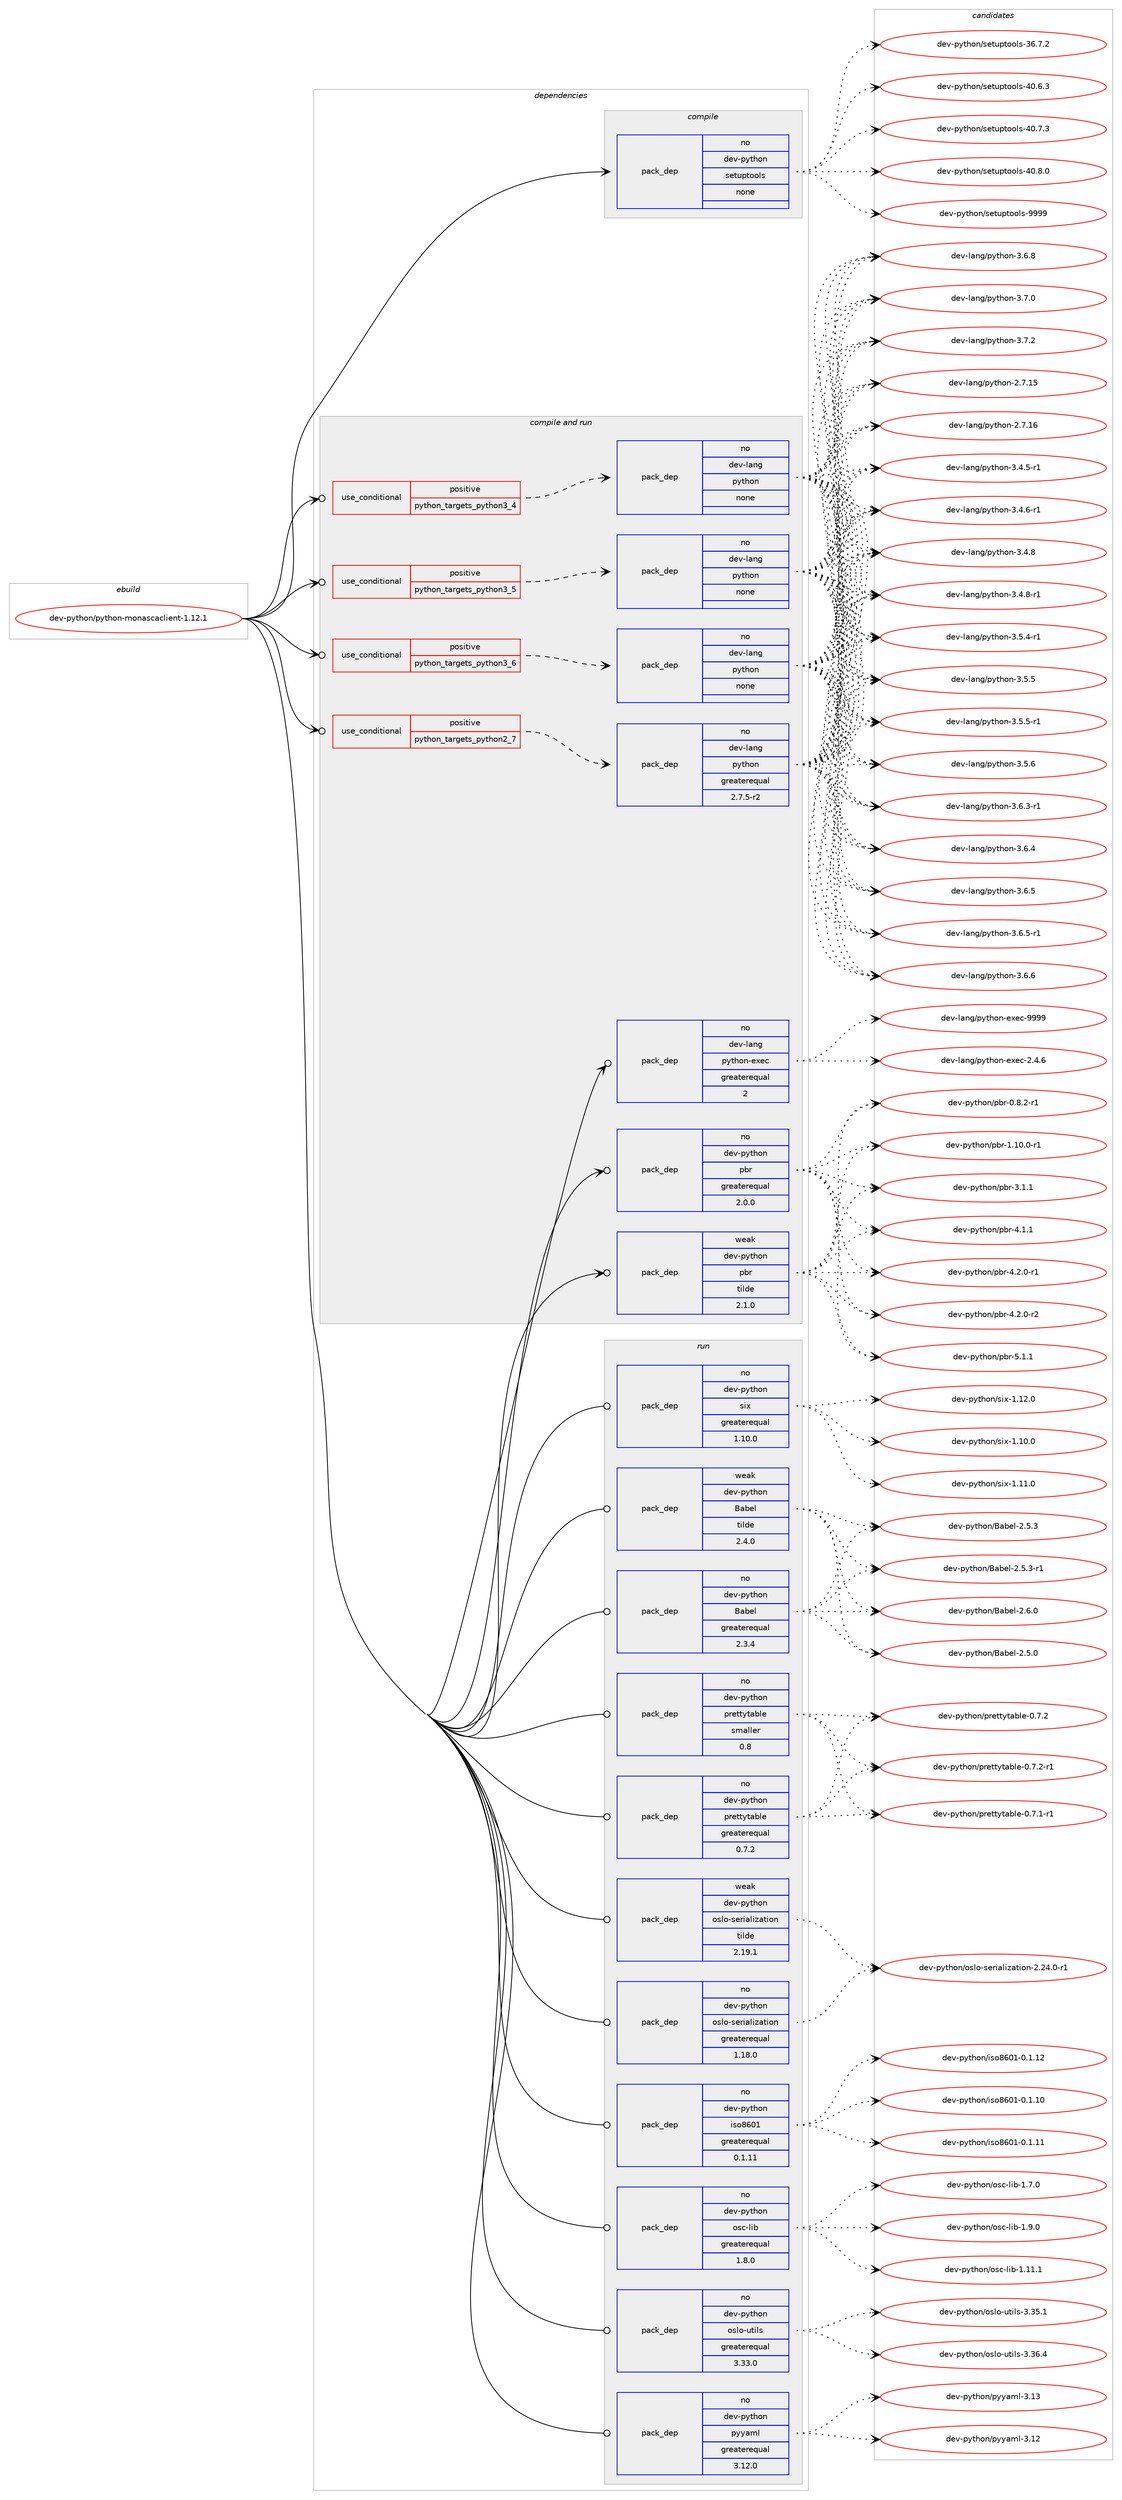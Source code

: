 digraph prolog {

# *************
# Graph options
# *************

newrank=true;
concentrate=true;
compound=true;
graph [rankdir=LR,fontname=Helvetica,fontsize=10,ranksep=1.5];#, ranksep=2.5, nodesep=0.2];
edge  [arrowhead=vee];
node  [fontname=Helvetica,fontsize=10];

# **********
# The ebuild
# **********

subgraph cluster_leftcol {
color=gray;
rank=same;
label=<<i>ebuild</i>>;
id [label="dev-python/python-monascaclient-1.12.1", color=red, width=4, href="../dev-python/python-monascaclient-1.12.1.svg"];
}

# ****************
# The dependencies
# ****************

subgraph cluster_midcol {
color=gray;
label=<<i>dependencies</i>>;
subgraph cluster_compile {
fillcolor="#eeeeee";
style=filled;
label=<<i>compile</i>>;
subgraph pack1029572 {
dependency1435786 [label=<<TABLE BORDER="0" CELLBORDER="1" CELLSPACING="0" CELLPADDING="4" WIDTH="220"><TR><TD ROWSPAN="6" CELLPADDING="30">pack_dep</TD></TR><TR><TD WIDTH="110">no</TD></TR><TR><TD>dev-python</TD></TR><TR><TD>setuptools</TD></TR><TR><TD>none</TD></TR><TR><TD></TD></TR></TABLE>>, shape=none, color=blue];
}
id:e -> dependency1435786:w [weight=20,style="solid",arrowhead="vee"];
}
subgraph cluster_compileandrun {
fillcolor="#eeeeee";
style=filled;
label=<<i>compile and run</i>>;
subgraph cond382860 {
dependency1435787 [label=<<TABLE BORDER="0" CELLBORDER="1" CELLSPACING="0" CELLPADDING="4"><TR><TD ROWSPAN="3" CELLPADDING="10">use_conditional</TD></TR><TR><TD>positive</TD></TR><TR><TD>python_targets_python2_7</TD></TR></TABLE>>, shape=none, color=red];
subgraph pack1029573 {
dependency1435788 [label=<<TABLE BORDER="0" CELLBORDER="1" CELLSPACING="0" CELLPADDING="4" WIDTH="220"><TR><TD ROWSPAN="6" CELLPADDING="30">pack_dep</TD></TR><TR><TD WIDTH="110">no</TD></TR><TR><TD>dev-lang</TD></TR><TR><TD>python</TD></TR><TR><TD>greaterequal</TD></TR><TR><TD>2.7.5-r2</TD></TR></TABLE>>, shape=none, color=blue];
}
dependency1435787:e -> dependency1435788:w [weight=20,style="dashed",arrowhead="vee"];
}
id:e -> dependency1435787:w [weight=20,style="solid",arrowhead="odotvee"];
subgraph cond382861 {
dependency1435789 [label=<<TABLE BORDER="0" CELLBORDER="1" CELLSPACING="0" CELLPADDING="4"><TR><TD ROWSPAN="3" CELLPADDING="10">use_conditional</TD></TR><TR><TD>positive</TD></TR><TR><TD>python_targets_python3_4</TD></TR></TABLE>>, shape=none, color=red];
subgraph pack1029574 {
dependency1435790 [label=<<TABLE BORDER="0" CELLBORDER="1" CELLSPACING="0" CELLPADDING="4" WIDTH="220"><TR><TD ROWSPAN="6" CELLPADDING="30">pack_dep</TD></TR><TR><TD WIDTH="110">no</TD></TR><TR><TD>dev-lang</TD></TR><TR><TD>python</TD></TR><TR><TD>none</TD></TR><TR><TD></TD></TR></TABLE>>, shape=none, color=blue];
}
dependency1435789:e -> dependency1435790:w [weight=20,style="dashed",arrowhead="vee"];
}
id:e -> dependency1435789:w [weight=20,style="solid",arrowhead="odotvee"];
subgraph cond382862 {
dependency1435791 [label=<<TABLE BORDER="0" CELLBORDER="1" CELLSPACING="0" CELLPADDING="4"><TR><TD ROWSPAN="3" CELLPADDING="10">use_conditional</TD></TR><TR><TD>positive</TD></TR><TR><TD>python_targets_python3_5</TD></TR></TABLE>>, shape=none, color=red];
subgraph pack1029575 {
dependency1435792 [label=<<TABLE BORDER="0" CELLBORDER="1" CELLSPACING="0" CELLPADDING="4" WIDTH="220"><TR><TD ROWSPAN="6" CELLPADDING="30">pack_dep</TD></TR><TR><TD WIDTH="110">no</TD></TR><TR><TD>dev-lang</TD></TR><TR><TD>python</TD></TR><TR><TD>none</TD></TR><TR><TD></TD></TR></TABLE>>, shape=none, color=blue];
}
dependency1435791:e -> dependency1435792:w [weight=20,style="dashed",arrowhead="vee"];
}
id:e -> dependency1435791:w [weight=20,style="solid",arrowhead="odotvee"];
subgraph cond382863 {
dependency1435793 [label=<<TABLE BORDER="0" CELLBORDER="1" CELLSPACING="0" CELLPADDING="4"><TR><TD ROWSPAN="3" CELLPADDING="10">use_conditional</TD></TR><TR><TD>positive</TD></TR><TR><TD>python_targets_python3_6</TD></TR></TABLE>>, shape=none, color=red];
subgraph pack1029576 {
dependency1435794 [label=<<TABLE BORDER="0" CELLBORDER="1" CELLSPACING="0" CELLPADDING="4" WIDTH="220"><TR><TD ROWSPAN="6" CELLPADDING="30">pack_dep</TD></TR><TR><TD WIDTH="110">no</TD></TR><TR><TD>dev-lang</TD></TR><TR><TD>python</TD></TR><TR><TD>none</TD></TR><TR><TD></TD></TR></TABLE>>, shape=none, color=blue];
}
dependency1435793:e -> dependency1435794:w [weight=20,style="dashed",arrowhead="vee"];
}
id:e -> dependency1435793:w [weight=20,style="solid",arrowhead="odotvee"];
subgraph pack1029577 {
dependency1435795 [label=<<TABLE BORDER="0" CELLBORDER="1" CELLSPACING="0" CELLPADDING="4" WIDTH="220"><TR><TD ROWSPAN="6" CELLPADDING="30">pack_dep</TD></TR><TR><TD WIDTH="110">no</TD></TR><TR><TD>dev-lang</TD></TR><TR><TD>python-exec</TD></TR><TR><TD>greaterequal</TD></TR><TR><TD>2</TD></TR></TABLE>>, shape=none, color=blue];
}
id:e -> dependency1435795:w [weight=20,style="solid",arrowhead="odotvee"];
subgraph pack1029578 {
dependency1435796 [label=<<TABLE BORDER="0" CELLBORDER="1" CELLSPACING="0" CELLPADDING="4" WIDTH="220"><TR><TD ROWSPAN="6" CELLPADDING="30">pack_dep</TD></TR><TR><TD WIDTH="110">no</TD></TR><TR><TD>dev-python</TD></TR><TR><TD>pbr</TD></TR><TR><TD>greaterequal</TD></TR><TR><TD>2.0.0</TD></TR></TABLE>>, shape=none, color=blue];
}
id:e -> dependency1435796:w [weight=20,style="solid",arrowhead="odotvee"];
subgraph pack1029579 {
dependency1435797 [label=<<TABLE BORDER="0" CELLBORDER="1" CELLSPACING="0" CELLPADDING="4" WIDTH="220"><TR><TD ROWSPAN="6" CELLPADDING="30">pack_dep</TD></TR><TR><TD WIDTH="110">weak</TD></TR><TR><TD>dev-python</TD></TR><TR><TD>pbr</TD></TR><TR><TD>tilde</TD></TR><TR><TD>2.1.0</TD></TR></TABLE>>, shape=none, color=blue];
}
id:e -> dependency1435797:w [weight=20,style="solid",arrowhead="odotvee"];
}
subgraph cluster_run {
fillcolor="#eeeeee";
style=filled;
label=<<i>run</i>>;
subgraph pack1029580 {
dependency1435798 [label=<<TABLE BORDER="0" CELLBORDER="1" CELLSPACING="0" CELLPADDING="4" WIDTH="220"><TR><TD ROWSPAN="6" CELLPADDING="30">pack_dep</TD></TR><TR><TD WIDTH="110">no</TD></TR><TR><TD>dev-python</TD></TR><TR><TD>Babel</TD></TR><TR><TD>greaterequal</TD></TR><TR><TD>2.3.4</TD></TR></TABLE>>, shape=none, color=blue];
}
id:e -> dependency1435798:w [weight=20,style="solid",arrowhead="odot"];
subgraph pack1029581 {
dependency1435799 [label=<<TABLE BORDER="0" CELLBORDER="1" CELLSPACING="0" CELLPADDING="4" WIDTH="220"><TR><TD ROWSPAN="6" CELLPADDING="30">pack_dep</TD></TR><TR><TD WIDTH="110">no</TD></TR><TR><TD>dev-python</TD></TR><TR><TD>iso8601</TD></TR><TR><TD>greaterequal</TD></TR><TR><TD>0.1.11</TD></TR></TABLE>>, shape=none, color=blue];
}
id:e -> dependency1435799:w [weight=20,style="solid",arrowhead="odot"];
subgraph pack1029582 {
dependency1435800 [label=<<TABLE BORDER="0" CELLBORDER="1" CELLSPACING="0" CELLPADDING="4" WIDTH="220"><TR><TD ROWSPAN="6" CELLPADDING="30">pack_dep</TD></TR><TR><TD WIDTH="110">no</TD></TR><TR><TD>dev-python</TD></TR><TR><TD>osc-lib</TD></TR><TR><TD>greaterequal</TD></TR><TR><TD>1.8.0</TD></TR></TABLE>>, shape=none, color=blue];
}
id:e -> dependency1435800:w [weight=20,style="solid",arrowhead="odot"];
subgraph pack1029583 {
dependency1435801 [label=<<TABLE BORDER="0" CELLBORDER="1" CELLSPACING="0" CELLPADDING="4" WIDTH="220"><TR><TD ROWSPAN="6" CELLPADDING="30">pack_dep</TD></TR><TR><TD WIDTH="110">no</TD></TR><TR><TD>dev-python</TD></TR><TR><TD>oslo-serialization</TD></TR><TR><TD>greaterequal</TD></TR><TR><TD>1.18.0</TD></TR></TABLE>>, shape=none, color=blue];
}
id:e -> dependency1435801:w [weight=20,style="solid",arrowhead="odot"];
subgraph pack1029584 {
dependency1435802 [label=<<TABLE BORDER="0" CELLBORDER="1" CELLSPACING="0" CELLPADDING="4" WIDTH="220"><TR><TD ROWSPAN="6" CELLPADDING="30">pack_dep</TD></TR><TR><TD WIDTH="110">no</TD></TR><TR><TD>dev-python</TD></TR><TR><TD>oslo-utils</TD></TR><TR><TD>greaterequal</TD></TR><TR><TD>3.33.0</TD></TR></TABLE>>, shape=none, color=blue];
}
id:e -> dependency1435802:w [weight=20,style="solid",arrowhead="odot"];
subgraph pack1029585 {
dependency1435803 [label=<<TABLE BORDER="0" CELLBORDER="1" CELLSPACING="0" CELLPADDING="4" WIDTH="220"><TR><TD ROWSPAN="6" CELLPADDING="30">pack_dep</TD></TR><TR><TD WIDTH="110">no</TD></TR><TR><TD>dev-python</TD></TR><TR><TD>prettytable</TD></TR><TR><TD>greaterequal</TD></TR><TR><TD>0.7.2</TD></TR></TABLE>>, shape=none, color=blue];
}
id:e -> dependency1435803:w [weight=20,style="solid",arrowhead="odot"];
subgraph pack1029586 {
dependency1435804 [label=<<TABLE BORDER="0" CELLBORDER="1" CELLSPACING="0" CELLPADDING="4" WIDTH="220"><TR><TD ROWSPAN="6" CELLPADDING="30">pack_dep</TD></TR><TR><TD WIDTH="110">no</TD></TR><TR><TD>dev-python</TD></TR><TR><TD>prettytable</TD></TR><TR><TD>smaller</TD></TR><TR><TD>0.8</TD></TR></TABLE>>, shape=none, color=blue];
}
id:e -> dependency1435804:w [weight=20,style="solid",arrowhead="odot"];
subgraph pack1029587 {
dependency1435805 [label=<<TABLE BORDER="0" CELLBORDER="1" CELLSPACING="0" CELLPADDING="4" WIDTH="220"><TR><TD ROWSPAN="6" CELLPADDING="30">pack_dep</TD></TR><TR><TD WIDTH="110">no</TD></TR><TR><TD>dev-python</TD></TR><TR><TD>pyyaml</TD></TR><TR><TD>greaterequal</TD></TR><TR><TD>3.12.0</TD></TR></TABLE>>, shape=none, color=blue];
}
id:e -> dependency1435805:w [weight=20,style="solid",arrowhead="odot"];
subgraph pack1029588 {
dependency1435806 [label=<<TABLE BORDER="0" CELLBORDER="1" CELLSPACING="0" CELLPADDING="4" WIDTH="220"><TR><TD ROWSPAN="6" CELLPADDING="30">pack_dep</TD></TR><TR><TD WIDTH="110">no</TD></TR><TR><TD>dev-python</TD></TR><TR><TD>six</TD></TR><TR><TD>greaterequal</TD></TR><TR><TD>1.10.0</TD></TR></TABLE>>, shape=none, color=blue];
}
id:e -> dependency1435806:w [weight=20,style="solid",arrowhead="odot"];
subgraph pack1029589 {
dependency1435807 [label=<<TABLE BORDER="0" CELLBORDER="1" CELLSPACING="0" CELLPADDING="4" WIDTH="220"><TR><TD ROWSPAN="6" CELLPADDING="30">pack_dep</TD></TR><TR><TD WIDTH="110">weak</TD></TR><TR><TD>dev-python</TD></TR><TR><TD>Babel</TD></TR><TR><TD>tilde</TD></TR><TR><TD>2.4.0</TD></TR></TABLE>>, shape=none, color=blue];
}
id:e -> dependency1435807:w [weight=20,style="solid",arrowhead="odot"];
subgraph pack1029590 {
dependency1435808 [label=<<TABLE BORDER="0" CELLBORDER="1" CELLSPACING="0" CELLPADDING="4" WIDTH="220"><TR><TD ROWSPAN="6" CELLPADDING="30">pack_dep</TD></TR><TR><TD WIDTH="110">weak</TD></TR><TR><TD>dev-python</TD></TR><TR><TD>oslo-serialization</TD></TR><TR><TD>tilde</TD></TR><TR><TD>2.19.1</TD></TR></TABLE>>, shape=none, color=blue];
}
id:e -> dependency1435808:w [weight=20,style="solid",arrowhead="odot"];
}
}

# **************
# The candidates
# **************

subgraph cluster_choices {
rank=same;
color=gray;
label=<<i>candidates</i>>;

subgraph choice1029572 {
color=black;
nodesep=1;
choice100101118451121211161041111104711510111611711211611111110811545515446554650 [label="dev-python/setuptools-36.7.2", color=red, width=4,href="../dev-python/setuptools-36.7.2.svg"];
choice100101118451121211161041111104711510111611711211611111110811545524846544651 [label="dev-python/setuptools-40.6.3", color=red, width=4,href="../dev-python/setuptools-40.6.3.svg"];
choice100101118451121211161041111104711510111611711211611111110811545524846554651 [label="dev-python/setuptools-40.7.3", color=red, width=4,href="../dev-python/setuptools-40.7.3.svg"];
choice100101118451121211161041111104711510111611711211611111110811545524846564648 [label="dev-python/setuptools-40.8.0", color=red, width=4,href="../dev-python/setuptools-40.8.0.svg"];
choice10010111845112121116104111110471151011161171121161111111081154557575757 [label="dev-python/setuptools-9999", color=red, width=4,href="../dev-python/setuptools-9999.svg"];
dependency1435786:e -> choice100101118451121211161041111104711510111611711211611111110811545515446554650:w [style=dotted,weight="100"];
dependency1435786:e -> choice100101118451121211161041111104711510111611711211611111110811545524846544651:w [style=dotted,weight="100"];
dependency1435786:e -> choice100101118451121211161041111104711510111611711211611111110811545524846554651:w [style=dotted,weight="100"];
dependency1435786:e -> choice100101118451121211161041111104711510111611711211611111110811545524846564648:w [style=dotted,weight="100"];
dependency1435786:e -> choice10010111845112121116104111110471151011161171121161111111081154557575757:w [style=dotted,weight="100"];
}
subgraph choice1029573 {
color=black;
nodesep=1;
choice10010111845108971101034711212111610411111045504655464953 [label="dev-lang/python-2.7.15", color=red, width=4,href="../dev-lang/python-2.7.15.svg"];
choice10010111845108971101034711212111610411111045504655464954 [label="dev-lang/python-2.7.16", color=red, width=4,href="../dev-lang/python-2.7.16.svg"];
choice1001011184510897110103471121211161041111104551465246534511449 [label="dev-lang/python-3.4.5-r1", color=red, width=4,href="../dev-lang/python-3.4.5-r1.svg"];
choice1001011184510897110103471121211161041111104551465246544511449 [label="dev-lang/python-3.4.6-r1", color=red, width=4,href="../dev-lang/python-3.4.6-r1.svg"];
choice100101118451089711010347112121116104111110455146524656 [label="dev-lang/python-3.4.8", color=red, width=4,href="../dev-lang/python-3.4.8.svg"];
choice1001011184510897110103471121211161041111104551465246564511449 [label="dev-lang/python-3.4.8-r1", color=red, width=4,href="../dev-lang/python-3.4.8-r1.svg"];
choice1001011184510897110103471121211161041111104551465346524511449 [label="dev-lang/python-3.5.4-r1", color=red, width=4,href="../dev-lang/python-3.5.4-r1.svg"];
choice100101118451089711010347112121116104111110455146534653 [label="dev-lang/python-3.5.5", color=red, width=4,href="../dev-lang/python-3.5.5.svg"];
choice1001011184510897110103471121211161041111104551465346534511449 [label="dev-lang/python-3.5.5-r1", color=red, width=4,href="../dev-lang/python-3.5.5-r1.svg"];
choice100101118451089711010347112121116104111110455146534654 [label="dev-lang/python-3.5.6", color=red, width=4,href="../dev-lang/python-3.5.6.svg"];
choice1001011184510897110103471121211161041111104551465446514511449 [label="dev-lang/python-3.6.3-r1", color=red, width=4,href="../dev-lang/python-3.6.3-r1.svg"];
choice100101118451089711010347112121116104111110455146544652 [label="dev-lang/python-3.6.4", color=red, width=4,href="../dev-lang/python-3.6.4.svg"];
choice100101118451089711010347112121116104111110455146544653 [label="dev-lang/python-3.6.5", color=red, width=4,href="../dev-lang/python-3.6.5.svg"];
choice1001011184510897110103471121211161041111104551465446534511449 [label="dev-lang/python-3.6.5-r1", color=red, width=4,href="../dev-lang/python-3.6.5-r1.svg"];
choice100101118451089711010347112121116104111110455146544654 [label="dev-lang/python-3.6.6", color=red, width=4,href="../dev-lang/python-3.6.6.svg"];
choice100101118451089711010347112121116104111110455146544656 [label="dev-lang/python-3.6.8", color=red, width=4,href="../dev-lang/python-3.6.8.svg"];
choice100101118451089711010347112121116104111110455146554648 [label="dev-lang/python-3.7.0", color=red, width=4,href="../dev-lang/python-3.7.0.svg"];
choice100101118451089711010347112121116104111110455146554650 [label="dev-lang/python-3.7.2", color=red, width=4,href="../dev-lang/python-3.7.2.svg"];
dependency1435788:e -> choice10010111845108971101034711212111610411111045504655464953:w [style=dotted,weight="100"];
dependency1435788:e -> choice10010111845108971101034711212111610411111045504655464954:w [style=dotted,weight="100"];
dependency1435788:e -> choice1001011184510897110103471121211161041111104551465246534511449:w [style=dotted,weight="100"];
dependency1435788:e -> choice1001011184510897110103471121211161041111104551465246544511449:w [style=dotted,weight="100"];
dependency1435788:e -> choice100101118451089711010347112121116104111110455146524656:w [style=dotted,weight="100"];
dependency1435788:e -> choice1001011184510897110103471121211161041111104551465246564511449:w [style=dotted,weight="100"];
dependency1435788:e -> choice1001011184510897110103471121211161041111104551465346524511449:w [style=dotted,weight="100"];
dependency1435788:e -> choice100101118451089711010347112121116104111110455146534653:w [style=dotted,weight="100"];
dependency1435788:e -> choice1001011184510897110103471121211161041111104551465346534511449:w [style=dotted,weight="100"];
dependency1435788:e -> choice100101118451089711010347112121116104111110455146534654:w [style=dotted,weight="100"];
dependency1435788:e -> choice1001011184510897110103471121211161041111104551465446514511449:w [style=dotted,weight="100"];
dependency1435788:e -> choice100101118451089711010347112121116104111110455146544652:w [style=dotted,weight="100"];
dependency1435788:e -> choice100101118451089711010347112121116104111110455146544653:w [style=dotted,weight="100"];
dependency1435788:e -> choice1001011184510897110103471121211161041111104551465446534511449:w [style=dotted,weight="100"];
dependency1435788:e -> choice100101118451089711010347112121116104111110455146544654:w [style=dotted,weight="100"];
dependency1435788:e -> choice100101118451089711010347112121116104111110455146544656:w [style=dotted,weight="100"];
dependency1435788:e -> choice100101118451089711010347112121116104111110455146554648:w [style=dotted,weight="100"];
dependency1435788:e -> choice100101118451089711010347112121116104111110455146554650:w [style=dotted,weight="100"];
}
subgraph choice1029574 {
color=black;
nodesep=1;
choice10010111845108971101034711212111610411111045504655464953 [label="dev-lang/python-2.7.15", color=red, width=4,href="../dev-lang/python-2.7.15.svg"];
choice10010111845108971101034711212111610411111045504655464954 [label="dev-lang/python-2.7.16", color=red, width=4,href="../dev-lang/python-2.7.16.svg"];
choice1001011184510897110103471121211161041111104551465246534511449 [label="dev-lang/python-3.4.5-r1", color=red, width=4,href="../dev-lang/python-3.4.5-r1.svg"];
choice1001011184510897110103471121211161041111104551465246544511449 [label="dev-lang/python-3.4.6-r1", color=red, width=4,href="../dev-lang/python-3.4.6-r1.svg"];
choice100101118451089711010347112121116104111110455146524656 [label="dev-lang/python-3.4.8", color=red, width=4,href="../dev-lang/python-3.4.8.svg"];
choice1001011184510897110103471121211161041111104551465246564511449 [label="dev-lang/python-3.4.8-r1", color=red, width=4,href="../dev-lang/python-3.4.8-r1.svg"];
choice1001011184510897110103471121211161041111104551465346524511449 [label="dev-lang/python-3.5.4-r1", color=red, width=4,href="../dev-lang/python-3.5.4-r1.svg"];
choice100101118451089711010347112121116104111110455146534653 [label="dev-lang/python-3.5.5", color=red, width=4,href="../dev-lang/python-3.5.5.svg"];
choice1001011184510897110103471121211161041111104551465346534511449 [label="dev-lang/python-3.5.5-r1", color=red, width=4,href="../dev-lang/python-3.5.5-r1.svg"];
choice100101118451089711010347112121116104111110455146534654 [label="dev-lang/python-3.5.6", color=red, width=4,href="../dev-lang/python-3.5.6.svg"];
choice1001011184510897110103471121211161041111104551465446514511449 [label="dev-lang/python-3.6.3-r1", color=red, width=4,href="../dev-lang/python-3.6.3-r1.svg"];
choice100101118451089711010347112121116104111110455146544652 [label="dev-lang/python-3.6.4", color=red, width=4,href="../dev-lang/python-3.6.4.svg"];
choice100101118451089711010347112121116104111110455146544653 [label="dev-lang/python-3.6.5", color=red, width=4,href="../dev-lang/python-3.6.5.svg"];
choice1001011184510897110103471121211161041111104551465446534511449 [label="dev-lang/python-3.6.5-r1", color=red, width=4,href="../dev-lang/python-3.6.5-r1.svg"];
choice100101118451089711010347112121116104111110455146544654 [label="dev-lang/python-3.6.6", color=red, width=4,href="../dev-lang/python-3.6.6.svg"];
choice100101118451089711010347112121116104111110455146544656 [label="dev-lang/python-3.6.8", color=red, width=4,href="../dev-lang/python-3.6.8.svg"];
choice100101118451089711010347112121116104111110455146554648 [label="dev-lang/python-3.7.0", color=red, width=4,href="../dev-lang/python-3.7.0.svg"];
choice100101118451089711010347112121116104111110455146554650 [label="dev-lang/python-3.7.2", color=red, width=4,href="../dev-lang/python-3.7.2.svg"];
dependency1435790:e -> choice10010111845108971101034711212111610411111045504655464953:w [style=dotted,weight="100"];
dependency1435790:e -> choice10010111845108971101034711212111610411111045504655464954:w [style=dotted,weight="100"];
dependency1435790:e -> choice1001011184510897110103471121211161041111104551465246534511449:w [style=dotted,weight="100"];
dependency1435790:e -> choice1001011184510897110103471121211161041111104551465246544511449:w [style=dotted,weight="100"];
dependency1435790:e -> choice100101118451089711010347112121116104111110455146524656:w [style=dotted,weight="100"];
dependency1435790:e -> choice1001011184510897110103471121211161041111104551465246564511449:w [style=dotted,weight="100"];
dependency1435790:e -> choice1001011184510897110103471121211161041111104551465346524511449:w [style=dotted,weight="100"];
dependency1435790:e -> choice100101118451089711010347112121116104111110455146534653:w [style=dotted,weight="100"];
dependency1435790:e -> choice1001011184510897110103471121211161041111104551465346534511449:w [style=dotted,weight="100"];
dependency1435790:e -> choice100101118451089711010347112121116104111110455146534654:w [style=dotted,weight="100"];
dependency1435790:e -> choice1001011184510897110103471121211161041111104551465446514511449:w [style=dotted,weight="100"];
dependency1435790:e -> choice100101118451089711010347112121116104111110455146544652:w [style=dotted,weight="100"];
dependency1435790:e -> choice100101118451089711010347112121116104111110455146544653:w [style=dotted,weight="100"];
dependency1435790:e -> choice1001011184510897110103471121211161041111104551465446534511449:w [style=dotted,weight="100"];
dependency1435790:e -> choice100101118451089711010347112121116104111110455146544654:w [style=dotted,weight="100"];
dependency1435790:e -> choice100101118451089711010347112121116104111110455146544656:w [style=dotted,weight="100"];
dependency1435790:e -> choice100101118451089711010347112121116104111110455146554648:w [style=dotted,weight="100"];
dependency1435790:e -> choice100101118451089711010347112121116104111110455146554650:w [style=dotted,weight="100"];
}
subgraph choice1029575 {
color=black;
nodesep=1;
choice10010111845108971101034711212111610411111045504655464953 [label="dev-lang/python-2.7.15", color=red, width=4,href="../dev-lang/python-2.7.15.svg"];
choice10010111845108971101034711212111610411111045504655464954 [label="dev-lang/python-2.7.16", color=red, width=4,href="../dev-lang/python-2.7.16.svg"];
choice1001011184510897110103471121211161041111104551465246534511449 [label="dev-lang/python-3.4.5-r1", color=red, width=4,href="../dev-lang/python-3.4.5-r1.svg"];
choice1001011184510897110103471121211161041111104551465246544511449 [label="dev-lang/python-3.4.6-r1", color=red, width=4,href="../dev-lang/python-3.4.6-r1.svg"];
choice100101118451089711010347112121116104111110455146524656 [label="dev-lang/python-3.4.8", color=red, width=4,href="../dev-lang/python-3.4.8.svg"];
choice1001011184510897110103471121211161041111104551465246564511449 [label="dev-lang/python-3.4.8-r1", color=red, width=4,href="../dev-lang/python-3.4.8-r1.svg"];
choice1001011184510897110103471121211161041111104551465346524511449 [label="dev-lang/python-3.5.4-r1", color=red, width=4,href="../dev-lang/python-3.5.4-r1.svg"];
choice100101118451089711010347112121116104111110455146534653 [label="dev-lang/python-3.5.5", color=red, width=4,href="../dev-lang/python-3.5.5.svg"];
choice1001011184510897110103471121211161041111104551465346534511449 [label="dev-lang/python-3.5.5-r1", color=red, width=4,href="../dev-lang/python-3.5.5-r1.svg"];
choice100101118451089711010347112121116104111110455146534654 [label="dev-lang/python-3.5.6", color=red, width=4,href="../dev-lang/python-3.5.6.svg"];
choice1001011184510897110103471121211161041111104551465446514511449 [label="dev-lang/python-3.6.3-r1", color=red, width=4,href="../dev-lang/python-3.6.3-r1.svg"];
choice100101118451089711010347112121116104111110455146544652 [label="dev-lang/python-3.6.4", color=red, width=4,href="../dev-lang/python-3.6.4.svg"];
choice100101118451089711010347112121116104111110455146544653 [label="dev-lang/python-3.6.5", color=red, width=4,href="../dev-lang/python-3.6.5.svg"];
choice1001011184510897110103471121211161041111104551465446534511449 [label="dev-lang/python-3.6.5-r1", color=red, width=4,href="../dev-lang/python-3.6.5-r1.svg"];
choice100101118451089711010347112121116104111110455146544654 [label="dev-lang/python-3.6.6", color=red, width=4,href="../dev-lang/python-3.6.6.svg"];
choice100101118451089711010347112121116104111110455146544656 [label="dev-lang/python-3.6.8", color=red, width=4,href="../dev-lang/python-3.6.8.svg"];
choice100101118451089711010347112121116104111110455146554648 [label="dev-lang/python-3.7.0", color=red, width=4,href="../dev-lang/python-3.7.0.svg"];
choice100101118451089711010347112121116104111110455146554650 [label="dev-lang/python-3.7.2", color=red, width=4,href="../dev-lang/python-3.7.2.svg"];
dependency1435792:e -> choice10010111845108971101034711212111610411111045504655464953:w [style=dotted,weight="100"];
dependency1435792:e -> choice10010111845108971101034711212111610411111045504655464954:w [style=dotted,weight="100"];
dependency1435792:e -> choice1001011184510897110103471121211161041111104551465246534511449:w [style=dotted,weight="100"];
dependency1435792:e -> choice1001011184510897110103471121211161041111104551465246544511449:w [style=dotted,weight="100"];
dependency1435792:e -> choice100101118451089711010347112121116104111110455146524656:w [style=dotted,weight="100"];
dependency1435792:e -> choice1001011184510897110103471121211161041111104551465246564511449:w [style=dotted,weight="100"];
dependency1435792:e -> choice1001011184510897110103471121211161041111104551465346524511449:w [style=dotted,weight="100"];
dependency1435792:e -> choice100101118451089711010347112121116104111110455146534653:w [style=dotted,weight="100"];
dependency1435792:e -> choice1001011184510897110103471121211161041111104551465346534511449:w [style=dotted,weight="100"];
dependency1435792:e -> choice100101118451089711010347112121116104111110455146534654:w [style=dotted,weight="100"];
dependency1435792:e -> choice1001011184510897110103471121211161041111104551465446514511449:w [style=dotted,weight="100"];
dependency1435792:e -> choice100101118451089711010347112121116104111110455146544652:w [style=dotted,weight="100"];
dependency1435792:e -> choice100101118451089711010347112121116104111110455146544653:w [style=dotted,weight="100"];
dependency1435792:e -> choice1001011184510897110103471121211161041111104551465446534511449:w [style=dotted,weight="100"];
dependency1435792:e -> choice100101118451089711010347112121116104111110455146544654:w [style=dotted,weight="100"];
dependency1435792:e -> choice100101118451089711010347112121116104111110455146544656:w [style=dotted,weight="100"];
dependency1435792:e -> choice100101118451089711010347112121116104111110455146554648:w [style=dotted,weight="100"];
dependency1435792:e -> choice100101118451089711010347112121116104111110455146554650:w [style=dotted,weight="100"];
}
subgraph choice1029576 {
color=black;
nodesep=1;
choice10010111845108971101034711212111610411111045504655464953 [label="dev-lang/python-2.7.15", color=red, width=4,href="../dev-lang/python-2.7.15.svg"];
choice10010111845108971101034711212111610411111045504655464954 [label="dev-lang/python-2.7.16", color=red, width=4,href="../dev-lang/python-2.7.16.svg"];
choice1001011184510897110103471121211161041111104551465246534511449 [label="dev-lang/python-3.4.5-r1", color=red, width=4,href="../dev-lang/python-3.4.5-r1.svg"];
choice1001011184510897110103471121211161041111104551465246544511449 [label="dev-lang/python-3.4.6-r1", color=red, width=4,href="../dev-lang/python-3.4.6-r1.svg"];
choice100101118451089711010347112121116104111110455146524656 [label="dev-lang/python-3.4.8", color=red, width=4,href="../dev-lang/python-3.4.8.svg"];
choice1001011184510897110103471121211161041111104551465246564511449 [label="dev-lang/python-3.4.8-r1", color=red, width=4,href="../dev-lang/python-3.4.8-r1.svg"];
choice1001011184510897110103471121211161041111104551465346524511449 [label="dev-lang/python-3.5.4-r1", color=red, width=4,href="../dev-lang/python-3.5.4-r1.svg"];
choice100101118451089711010347112121116104111110455146534653 [label="dev-lang/python-3.5.5", color=red, width=4,href="../dev-lang/python-3.5.5.svg"];
choice1001011184510897110103471121211161041111104551465346534511449 [label="dev-lang/python-3.5.5-r1", color=red, width=4,href="../dev-lang/python-3.5.5-r1.svg"];
choice100101118451089711010347112121116104111110455146534654 [label="dev-lang/python-3.5.6", color=red, width=4,href="../dev-lang/python-3.5.6.svg"];
choice1001011184510897110103471121211161041111104551465446514511449 [label="dev-lang/python-3.6.3-r1", color=red, width=4,href="../dev-lang/python-3.6.3-r1.svg"];
choice100101118451089711010347112121116104111110455146544652 [label="dev-lang/python-3.6.4", color=red, width=4,href="../dev-lang/python-3.6.4.svg"];
choice100101118451089711010347112121116104111110455146544653 [label="dev-lang/python-3.6.5", color=red, width=4,href="../dev-lang/python-3.6.5.svg"];
choice1001011184510897110103471121211161041111104551465446534511449 [label="dev-lang/python-3.6.5-r1", color=red, width=4,href="../dev-lang/python-3.6.5-r1.svg"];
choice100101118451089711010347112121116104111110455146544654 [label="dev-lang/python-3.6.6", color=red, width=4,href="../dev-lang/python-3.6.6.svg"];
choice100101118451089711010347112121116104111110455146544656 [label="dev-lang/python-3.6.8", color=red, width=4,href="../dev-lang/python-3.6.8.svg"];
choice100101118451089711010347112121116104111110455146554648 [label="dev-lang/python-3.7.0", color=red, width=4,href="../dev-lang/python-3.7.0.svg"];
choice100101118451089711010347112121116104111110455146554650 [label="dev-lang/python-3.7.2", color=red, width=4,href="../dev-lang/python-3.7.2.svg"];
dependency1435794:e -> choice10010111845108971101034711212111610411111045504655464953:w [style=dotted,weight="100"];
dependency1435794:e -> choice10010111845108971101034711212111610411111045504655464954:w [style=dotted,weight="100"];
dependency1435794:e -> choice1001011184510897110103471121211161041111104551465246534511449:w [style=dotted,weight="100"];
dependency1435794:e -> choice1001011184510897110103471121211161041111104551465246544511449:w [style=dotted,weight="100"];
dependency1435794:e -> choice100101118451089711010347112121116104111110455146524656:w [style=dotted,weight="100"];
dependency1435794:e -> choice1001011184510897110103471121211161041111104551465246564511449:w [style=dotted,weight="100"];
dependency1435794:e -> choice1001011184510897110103471121211161041111104551465346524511449:w [style=dotted,weight="100"];
dependency1435794:e -> choice100101118451089711010347112121116104111110455146534653:w [style=dotted,weight="100"];
dependency1435794:e -> choice1001011184510897110103471121211161041111104551465346534511449:w [style=dotted,weight="100"];
dependency1435794:e -> choice100101118451089711010347112121116104111110455146534654:w [style=dotted,weight="100"];
dependency1435794:e -> choice1001011184510897110103471121211161041111104551465446514511449:w [style=dotted,weight="100"];
dependency1435794:e -> choice100101118451089711010347112121116104111110455146544652:w [style=dotted,weight="100"];
dependency1435794:e -> choice100101118451089711010347112121116104111110455146544653:w [style=dotted,weight="100"];
dependency1435794:e -> choice1001011184510897110103471121211161041111104551465446534511449:w [style=dotted,weight="100"];
dependency1435794:e -> choice100101118451089711010347112121116104111110455146544654:w [style=dotted,weight="100"];
dependency1435794:e -> choice100101118451089711010347112121116104111110455146544656:w [style=dotted,weight="100"];
dependency1435794:e -> choice100101118451089711010347112121116104111110455146554648:w [style=dotted,weight="100"];
dependency1435794:e -> choice100101118451089711010347112121116104111110455146554650:w [style=dotted,weight="100"];
}
subgraph choice1029577 {
color=black;
nodesep=1;
choice1001011184510897110103471121211161041111104510112010199455046524654 [label="dev-lang/python-exec-2.4.6", color=red, width=4,href="../dev-lang/python-exec-2.4.6.svg"];
choice10010111845108971101034711212111610411111045101120101994557575757 [label="dev-lang/python-exec-9999", color=red, width=4,href="../dev-lang/python-exec-9999.svg"];
dependency1435795:e -> choice1001011184510897110103471121211161041111104510112010199455046524654:w [style=dotted,weight="100"];
dependency1435795:e -> choice10010111845108971101034711212111610411111045101120101994557575757:w [style=dotted,weight="100"];
}
subgraph choice1029578 {
color=black;
nodesep=1;
choice1001011184511212111610411111047112981144548465646504511449 [label="dev-python/pbr-0.8.2-r1", color=red, width=4,href="../dev-python/pbr-0.8.2-r1.svg"];
choice100101118451121211161041111104711298114454946494846484511449 [label="dev-python/pbr-1.10.0-r1", color=red, width=4,href="../dev-python/pbr-1.10.0-r1.svg"];
choice100101118451121211161041111104711298114455146494649 [label="dev-python/pbr-3.1.1", color=red, width=4,href="../dev-python/pbr-3.1.1.svg"];
choice100101118451121211161041111104711298114455246494649 [label="dev-python/pbr-4.1.1", color=red, width=4,href="../dev-python/pbr-4.1.1.svg"];
choice1001011184511212111610411111047112981144552465046484511449 [label="dev-python/pbr-4.2.0-r1", color=red, width=4,href="../dev-python/pbr-4.2.0-r1.svg"];
choice1001011184511212111610411111047112981144552465046484511450 [label="dev-python/pbr-4.2.0-r2", color=red, width=4,href="../dev-python/pbr-4.2.0-r2.svg"];
choice100101118451121211161041111104711298114455346494649 [label="dev-python/pbr-5.1.1", color=red, width=4,href="../dev-python/pbr-5.1.1.svg"];
dependency1435796:e -> choice1001011184511212111610411111047112981144548465646504511449:w [style=dotted,weight="100"];
dependency1435796:e -> choice100101118451121211161041111104711298114454946494846484511449:w [style=dotted,weight="100"];
dependency1435796:e -> choice100101118451121211161041111104711298114455146494649:w [style=dotted,weight="100"];
dependency1435796:e -> choice100101118451121211161041111104711298114455246494649:w [style=dotted,weight="100"];
dependency1435796:e -> choice1001011184511212111610411111047112981144552465046484511449:w [style=dotted,weight="100"];
dependency1435796:e -> choice1001011184511212111610411111047112981144552465046484511450:w [style=dotted,weight="100"];
dependency1435796:e -> choice100101118451121211161041111104711298114455346494649:w [style=dotted,weight="100"];
}
subgraph choice1029579 {
color=black;
nodesep=1;
choice1001011184511212111610411111047112981144548465646504511449 [label="dev-python/pbr-0.8.2-r1", color=red, width=4,href="../dev-python/pbr-0.8.2-r1.svg"];
choice100101118451121211161041111104711298114454946494846484511449 [label="dev-python/pbr-1.10.0-r1", color=red, width=4,href="../dev-python/pbr-1.10.0-r1.svg"];
choice100101118451121211161041111104711298114455146494649 [label="dev-python/pbr-3.1.1", color=red, width=4,href="../dev-python/pbr-3.1.1.svg"];
choice100101118451121211161041111104711298114455246494649 [label="dev-python/pbr-4.1.1", color=red, width=4,href="../dev-python/pbr-4.1.1.svg"];
choice1001011184511212111610411111047112981144552465046484511449 [label="dev-python/pbr-4.2.0-r1", color=red, width=4,href="../dev-python/pbr-4.2.0-r1.svg"];
choice1001011184511212111610411111047112981144552465046484511450 [label="dev-python/pbr-4.2.0-r2", color=red, width=4,href="../dev-python/pbr-4.2.0-r2.svg"];
choice100101118451121211161041111104711298114455346494649 [label="dev-python/pbr-5.1.1", color=red, width=4,href="../dev-python/pbr-5.1.1.svg"];
dependency1435797:e -> choice1001011184511212111610411111047112981144548465646504511449:w [style=dotted,weight="100"];
dependency1435797:e -> choice100101118451121211161041111104711298114454946494846484511449:w [style=dotted,weight="100"];
dependency1435797:e -> choice100101118451121211161041111104711298114455146494649:w [style=dotted,weight="100"];
dependency1435797:e -> choice100101118451121211161041111104711298114455246494649:w [style=dotted,weight="100"];
dependency1435797:e -> choice1001011184511212111610411111047112981144552465046484511449:w [style=dotted,weight="100"];
dependency1435797:e -> choice1001011184511212111610411111047112981144552465046484511450:w [style=dotted,weight="100"];
dependency1435797:e -> choice100101118451121211161041111104711298114455346494649:w [style=dotted,weight="100"];
}
subgraph choice1029580 {
color=black;
nodesep=1;
choice1001011184511212111610411111047669798101108455046534648 [label="dev-python/Babel-2.5.0", color=red, width=4,href="../dev-python/Babel-2.5.0.svg"];
choice1001011184511212111610411111047669798101108455046534651 [label="dev-python/Babel-2.5.3", color=red, width=4,href="../dev-python/Babel-2.5.3.svg"];
choice10010111845112121116104111110476697981011084550465346514511449 [label="dev-python/Babel-2.5.3-r1", color=red, width=4,href="../dev-python/Babel-2.5.3-r1.svg"];
choice1001011184511212111610411111047669798101108455046544648 [label="dev-python/Babel-2.6.0", color=red, width=4,href="../dev-python/Babel-2.6.0.svg"];
dependency1435798:e -> choice1001011184511212111610411111047669798101108455046534648:w [style=dotted,weight="100"];
dependency1435798:e -> choice1001011184511212111610411111047669798101108455046534651:w [style=dotted,weight="100"];
dependency1435798:e -> choice10010111845112121116104111110476697981011084550465346514511449:w [style=dotted,weight="100"];
dependency1435798:e -> choice1001011184511212111610411111047669798101108455046544648:w [style=dotted,weight="100"];
}
subgraph choice1029581 {
color=black;
nodesep=1;
choice10010111845112121116104111110471051151115654484945484649464948 [label="dev-python/iso8601-0.1.10", color=red, width=4,href="../dev-python/iso8601-0.1.10.svg"];
choice10010111845112121116104111110471051151115654484945484649464949 [label="dev-python/iso8601-0.1.11", color=red, width=4,href="../dev-python/iso8601-0.1.11.svg"];
choice10010111845112121116104111110471051151115654484945484649464950 [label="dev-python/iso8601-0.1.12", color=red, width=4,href="../dev-python/iso8601-0.1.12.svg"];
dependency1435799:e -> choice10010111845112121116104111110471051151115654484945484649464948:w [style=dotted,weight="100"];
dependency1435799:e -> choice10010111845112121116104111110471051151115654484945484649464949:w [style=dotted,weight="100"];
dependency1435799:e -> choice10010111845112121116104111110471051151115654484945484649464950:w [style=dotted,weight="100"];
}
subgraph choice1029582 {
color=black;
nodesep=1;
choice100101118451121211161041111104711111599451081059845494649494649 [label="dev-python/osc-lib-1.11.1", color=red, width=4,href="../dev-python/osc-lib-1.11.1.svg"];
choice1001011184511212111610411111047111115994510810598454946554648 [label="dev-python/osc-lib-1.7.0", color=red, width=4,href="../dev-python/osc-lib-1.7.0.svg"];
choice1001011184511212111610411111047111115994510810598454946574648 [label="dev-python/osc-lib-1.9.0", color=red, width=4,href="../dev-python/osc-lib-1.9.0.svg"];
dependency1435800:e -> choice100101118451121211161041111104711111599451081059845494649494649:w [style=dotted,weight="100"];
dependency1435800:e -> choice1001011184511212111610411111047111115994510810598454946554648:w [style=dotted,weight="100"];
dependency1435800:e -> choice1001011184511212111610411111047111115994510810598454946574648:w [style=dotted,weight="100"];
}
subgraph choice1029583 {
color=black;
nodesep=1;
choice1001011184511212111610411111047111115108111451151011141059710810512297116105111110455046505246484511449 [label="dev-python/oslo-serialization-2.24.0-r1", color=red, width=4,href="../dev-python/oslo-serialization-2.24.0-r1.svg"];
dependency1435801:e -> choice1001011184511212111610411111047111115108111451151011141059710810512297116105111110455046505246484511449:w [style=dotted,weight="100"];
}
subgraph choice1029584 {
color=black;
nodesep=1;
choice10010111845112121116104111110471111151081114511711610510811545514651534649 [label="dev-python/oslo-utils-3.35.1", color=red, width=4,href="../dev-python/oslo-utils-3.35.1.svg"];
choice10010111845112121116104111110471111151081114511711610510811545514651544652 [label="dev-python/oslo-utils-3.36.4", color=red, width=4,href="../dev-python/oslo-utils-3.36.4.svg"];
dependency1435802:e -> choice10010111845112121116104111110471111151081114511711610510811545514651534649:w [style=dotted,weight="100"];
dependency1435802:e -> choice10010111845112121116104111110471111151081114511711610510811545514651544652:w [style=dotted,weight="100"];
}
subgraph choice1029585 {
color=black;
nodesep=1;
choice100101118451121211161041111104711211410111611612111697981081014548465546494511449 [label="dev-python/prettytable-0.7.1-r1", color=red, width=4,href="../dev-python/prettytable-0.7.1-r1.svg"];
choice10010111845112121116104111110471121141011161161211169798108101454846554650 [label="dev-python/prettytable-0.7.2", color=red, width=4,href="../dev-python/prettytable-0.7.2.svg"];
choice100101118451121211161041111104711211410111611612111697981081014548465546504511449 [label="dev-python/prettytable-0.7.2-r1", color=red, width=4,href="../dev-python/prettytable-0.7.2-r1.svg"];
dependency1435803:e -> choice100101118451121211161041111104711211410111611612111697981081014548465546494511449:w [style=dotted,weight="100"];
dependency1435803:e -> choice10010111845112121116104111110471121141011161161211169798108101454846554650:w [style=dotted,weight="100"];
dependency1435803:e -> choice100101118451121211161041111104711211410111611612111697981081014548465546504511449:w [style=dotted,weight="100"];
}
subgraph choice1029586 {
color=black;
nodesep=1;
choice100101118451121211161041111104711211410111611612111697981081014548465546494511449 [label="dev-python/prettytable-0.7.1-r1", color=red, width=4,href="../dev-python/prettytable-0.7.1-r1.svg"];
choice10010111845112121116104111110471121141011161161211169798108101454846554650 [label="dev-python/prettytable-0.7.2", color=red, width=4,href="../dev-python/prettytable-0.7.2.svg"];
choice100101118451121211161041111104711211410111611612111697981081014548465546504511449 [label="dev-python/prettytable-0.7.2-r1", color=red, width=4,href="../dev-python/prettytable-0.7.2-r1.svg"];
dependency1435804:e -> choice100101118451121211161041111104711211410111611612111697981081014548465546494511449:w [style=dotted,weight="100"];
dependency1435804:e -> choice10010111845112121116104111110471121141011161161211169798108101454846554650:w [style=dotted,weight="100"];
dependency1435804:e -> choice100101118451121211161041111104711211410111611612111697981081014548465546504511449:w [style=dotted,weight="100"];
}
subgraph choice1029587 {
color=black;
nodesep=1;
choice1001011184511212111610411111047112121121971091084551464950 [label="dev-python/pyyaml-3.12", color=red, width=4,href="../dev-python/pyyaml-3.12.svg"];
choice1001011184511212111610411111047112121121971091084551464951 [label="dev-python/pyyaml-3.13", color=red, width=4,href="../dev-python/pyyaml-3.13.svg"];
dependency1435805:e -> choice1001011184511212111610411111047112121121971091084551464950:w [style=dotted,weight="100"];
dependency1435805:e -> choice1001011184511212111610411111047112121121971091084551464951:w [style=dotted,weight="100"];
}
subgraph choice1029588 {
color=black;
nodesep=1;
choice100101118451121211161041111104711510512045494649484648 [label="dev-python/six-1.10.0", color=red, width=4,href="../dev-python/six-1.10.0.svg"];
choice100101118451121211161041111104711510512045494649494648 [label="dev-python/six-1.11.0", color=red, width=4,href="../dev-python/six-1.11.0.svg"];
choice100101118451121211161041111104711510512045494649504648 [label="dev-python/six-1.12.0", color=red, width=4,href="../dev-python/six-1.12.0.svg"];
dependency1435806:e -> choice100101118451121211161041111104711510512045494649484648:w [style=dotted,weight="100"];
dependency1435806:e -> choice100101118451121211161041111104711510512045494649494648:w [style=dotted,weight="100"];
dependency1435806:e -> choice100101118451121211161041111104711510512045494649504648:w [style=dotted,weight="100"];
}
subgraph choice1029589 {
color=black;
nodesep=1;
choice1001011184511212111610411111047669798101108455046534648 [label="dev-python/Babel-2.5.0", color=red, width=4,href="../dev-python/Babel-2.5.0.svg"];
choice1001011184511212111610411111047669798101108455046534651 [label="dev-python/Babel-2.5.3", color=red, width=4,href="../dev-python/Babel-2.5.3.svg"];
choice10010111845112121116104111110476697981011084550465346514511449 [label="dev-python/Babel-2.5.3-r1", color=red, width=4,href="../dev-python/Babel-2.5.3-r1.svg"];
choice1001011184511212111610411111047669798101108455046544648 [label="dev-python/Babel-2.6.0", color=red, width=4,href="../dev-python/Babel-2.6.0.svg"];
dependency1435807:e -> choice1001011184511212111610411111047669798101108455046534648:w [style=dotted,weight="100"];
dependency1435807:e -> choice1001011184511212111610411111047669798101108455046534651:w [style=dotted,weight="100"];
dependency1435807:e -> choice10010111845112121116104111110476697981011084550465346514511449:w [style=dotted,weight="100"];
dependency1435807:e -> choice1001011184511212111610411111047669798101108455046544648:w [style=dotted,weight="100"];
}
subgraph choice1029590 {
color=black;
nodesep=1;
choice1001011184511212111610411111047111115108111451151011141059710810512297116105111110455046505246484511449 [label="dev-python/oslo-serialization-2.24.0-r1", color=red, width=4,href="../dev-python/oslo-serialization-2.24.0-r1.svg"];
dependency1435808:e -> choice1001011184511212111610411111047111115108111451151011141059710810512297116105111110455046505246484511449:w [style=dotted,weight="100"];
}
}

}
